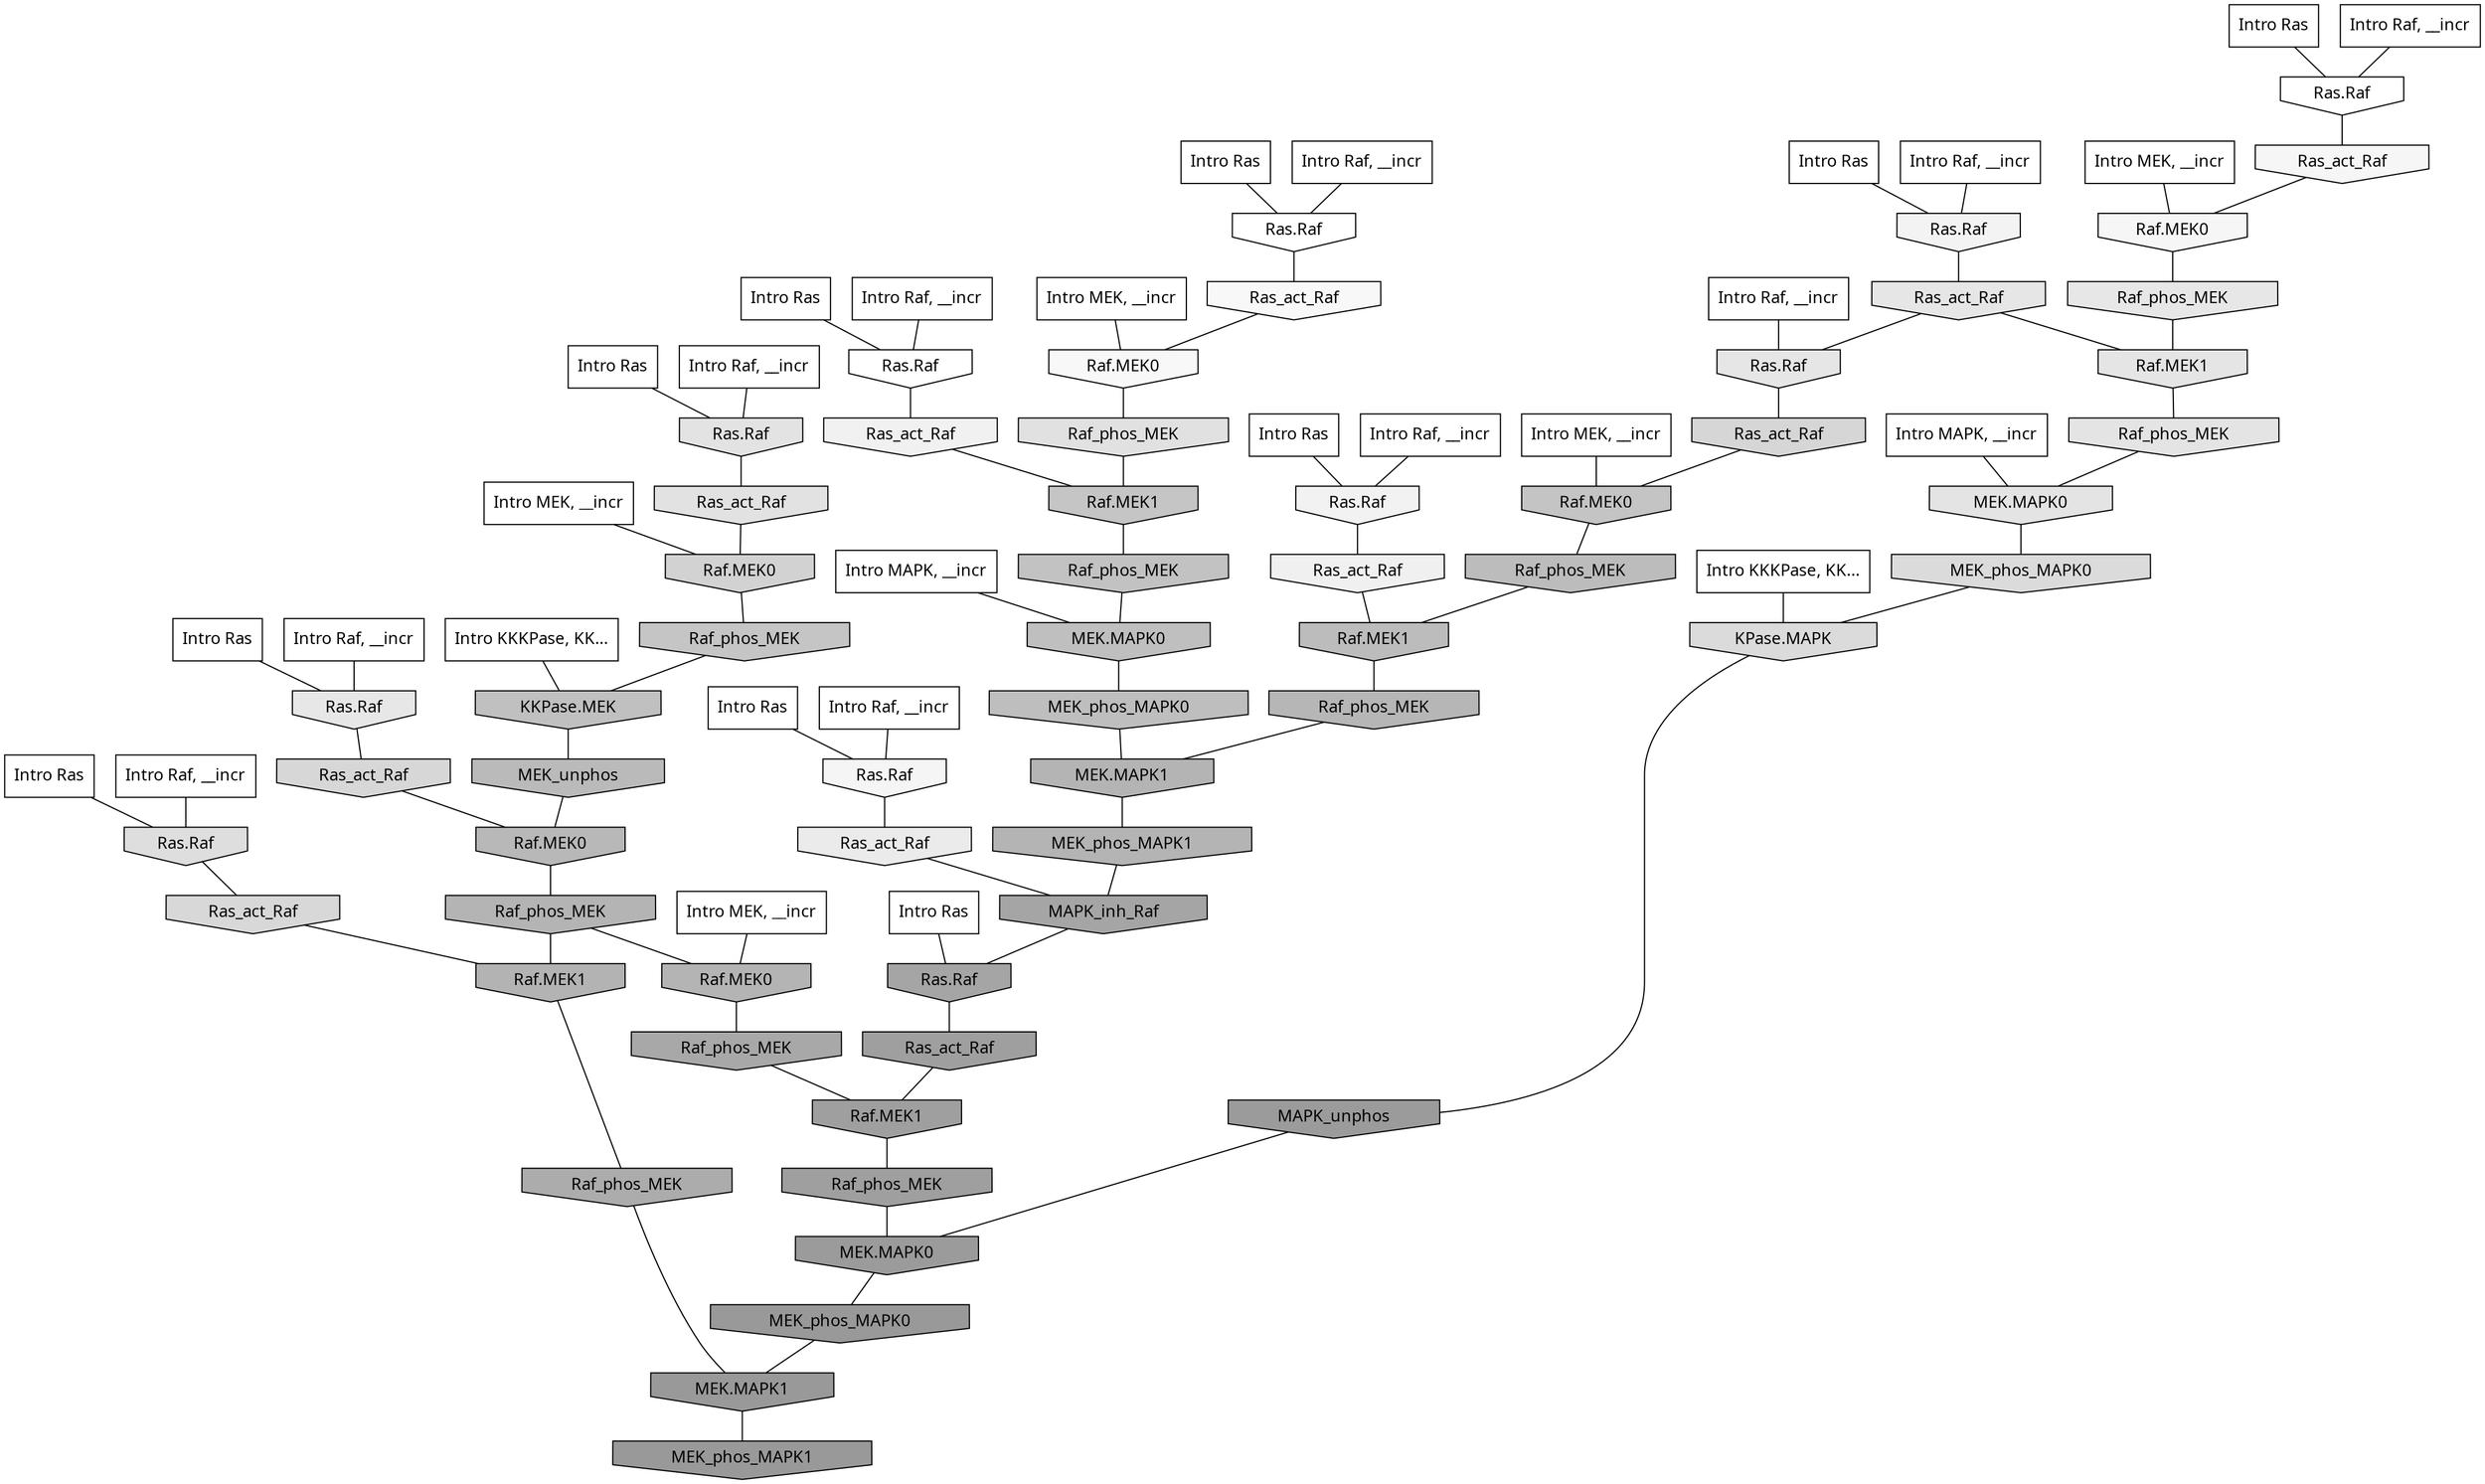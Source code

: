 digraph G{
  rankdir="TB";
  ranksep=0.30;
  node [fontname="CMU Serif"];
  edge [fontname="CMU Serif"];
  
  7 [label="Intro Ras", shape=rectangle, style=filled, fillcolor="0.000 0.000 1.000"]
  
  10 [label="Intro Ras", shape=rectangle, style=filled, fillcolor="0.000 0.000 1.000"]
  
  13 [label="Intro Ras", shape=rectangle, style=filled, fillcolor="0.000 0.000 1.000"]
  
  22 [label="Intro Ras", shape=rectangle, style=filled, fillcolor="0.000 0.000 1.000"]
  
  26 [label="Intro Ras", shape=rectangle, style=filled, fillcolor="0.000 0.000 1.000"]
  
  40 [label="Intro Ras", shape=rectangle, style=filled, fillcolor="0.000 0.000 1.000"]
  
  67 [label="Intro Ras", shape=rectangle, style=filled, fillcolor="0.000 0.000 1.000"]
  
  71 [label="Intro Ras", shape=rectangle, style=filled, fillcolor="0.000 0.000 1.000"]
  
  74 [label="Intro Ras", shape=rectangle, style=filled, fillcolor="0.000 0.000 1.000"]
  
  85 [label="Intro Ras", shape=rectangle, style=filled, fillcolor="0.000 0.000 1.000"]
  
  108 [label="Intro Raf, __incr", shape=rectangle, style=filled, fillcolor="0.000 0.000 1.000"]
  
  219 [label="Intro Raf, __incr", shape=rectangle, style=filled, fillcolor="0.000 0.000 1.000"]
  
  252 [label="Intro Raf, __incr", shape=rectangle, style=filled, fillcolor="0.000 0.000 1.000"]
  
  269 [label="Intro Raf, __incr", shape=rectangle, style=filled, fillcolor="0.000 0.000 1.000"]
  
  323 [label="Intro Raf, __incr", shape=rectangle, style=filled, fillcolor="0.000 0.000 1.000"]
  
  373 [label="Intro Raf, __incr", shape=rectangle, style=filled, fillcolor="0.000 0.000 1.000"]
  
  415 [label="Intro Raf, __incr", shape=rectangle, style=filled, fillcolor="0.000 0.000 1.000"]
  
  616 [label="Intro Raf, __incr", shape=rectangle, style=filled, fillcolor="0.000 0.000 1.000"]
  
  837 [label="Intro Raf, __incr", shape=rectangle, style=filled, fillcolor="0.000 0.000 1.000"]
  
  995 [label="Intro Raf, __incr", shape=rectangle, style=filled, fillcolor="0.000 0.000 1.000"]
  
  1190 [label="Intro MEK, __incr", shape=rectangle, style=filled, fillcolor="0.000 0.000 1.000"]
  
  1239 [label="Intro MEK, __incr", shape=rectangle, style=filled, fillcolor="0.000 0.000 1.000"]
  
  1486 [label="Intro MEK, __incr", shape=rectangle, style=filled, fillcolor="0.000 0.000 1.000"]
  
  1528 [label="Intro MEK, __incr", shape=rectangle, style=filled, fillcolor="0.000 0.000 1.000"]
  
  2058 [label="Intro MEK, __incr", shape=rectangle, style=filled, fillcolor="0.000 0.000 1.000"]
  
  2690 [label="Intro MAPK, __incr", shape=rectangle, style=filled, fillcolor="0.000 0.000 1.000"]
  
  2857 [label="Intro MAPK, __incr", shape=rectangle, style=filled, fillcolor="0.000 0.000 1.000"]
  
  3108 [label="Intro KKKPase, KK...", shape=rectangle, style=filled, fillcolor="0.000 0.000 1.000"]
  
  3191 [label="Intro KKKPase, KK...", shape=rectangle, style=filled, fillcolor="0.000 0.000 1.000"]
  
  3236 [label="Ras.Raf", shape=invhouse, style=filled, fillcolor="0.000 0.000 1.000"]
  
  3246 [label="Ras.Raf", shape=invhouse, style=filled, fillcolor="0.000 0.000 1.000"]
  
  3280 [label="Ras.Raf", shape=invhouse, style=filled, fillcolor="0.000 0.000 1.000"]
  
  3581 [label="Ras_act_Raf", shape=invhouse, style=filled, fillcolor="0.000 0.000 0.969"]
  
  3584 [label="Raf.MEK0", shape=invhouse, style=filled, fillcolor="0.000 0.000 0.969"]
  
  3660 [label="Ras_act_Raf", shape=invhouse, style=filled, fillcolor="0.000 0.000 0.962"]
  
  3663 [label="Raf.MEK0", shape=invhouse, style=filled, fillcolor="0.000 0.000 0.962"]
  
  3728 [label="Ras.Raf", shape=invhouse, style=filled, fillcolor="0.000 0.000 0.958"]
  
  3838 [label="Ras.Raf", shape=invhouse, style=filled, fillcolor="0.000 0.000 0.952"]
  
  3929 [label="Ras.Raf", shape=invhouse, style=filled, fillcolor="0.000 0.000 0.947"]
  
  3990 [label="Ras_act_Raf", shape=invhouse, style=filled, fillcolor="0.000 0.000 0.945"]
  
  4077 [label="Ras_act_Raf", shape=invhouse, style=filled, fillcolor="0.000 0.000 0.940"]
  
  4473 [label="Ras_act_Raf", shape=invhouse, style=filled, fillcolor="0.000 0.000 0.920"]
  
  4795 [label="Raf_phos_MEK", shape=invhouse, style=filled, fillcolor="0.000 0.000 0.905"]
  
  4838 [label="Ras.Raf", shape=invhouse, style=filled, fillcolor="0.000 0.000 0.903"]
  
  4908 [label="Ras_act_Raf", shape=invhouse, style=filled, fillcolor="0.000 0.000 0.900"]
  
  4910 [label="Ras.Raf", shape=invhouse, style=filled, fillcolor="0.000 0.000 0.900"]
  
  4934 [label="Raf.MEK1", shape=invhouse, style=filled, fillcolor="0.000 0.000 0.898"]
  
  5004 [label="Raf_phos_MEK", shape=invhouse, style=filled, fillcolor="0.000 0.000 0.894"]
  
  5007 [label="MEK.MAPK0", shape=invhouse, style=filled, fillcolor="0.000 0.000 0.894"]
  
  5146 [label="Ras.Raf", shape=invhouse, style=filled, fillcolor="0.000 0.000 0.888"]
  
  5231 [label="Ras_act_Raf", shape=invhouse, style=filled, fillcolor="0.000 0.000 0.885"]
  
  5359 [label="Raf_phos_MEK", shape=invhouse, style=filled, fillcolor="0.000 0.000 0.880"]
  
  5559 [label="Ras.Raf", shape=invhouse, style=filled, fillcolor="0.000 0.000 0.870"]
  
  5877 [label="MEK_phos_MAPK0", shape=invhouse, style=filled, fillcolor="0.000 0.000 0.858"]
  
  5886 [label="KPase.MAPK", shape=invhouse, style=filled, fillcolor="0.000 0.000 0.858"]
  
  6223 [label="Ras_act_Raf", shape=invhouse, style=filled, fillcolor="0.000 0.000 0.845"]
  
  6316 [label="Ras_act_Raf", shape=invhouse, style=filled, fillcolor="0.000 0.000 0.842"]
  
  6407 [label="Ras_act_Raf", shape=invhouse, style=filled, fillcolor="0.000 0.000 0.839"]
  
  6917 [label="Raf.MEK0", shape=invhouse, style=filled, fillcolor="0.000 0.000 0.824"]
  
  9123 [label="Raf.MEK1", shape=invhouse, style=filled, fillcolor="0.000 0.000 0.773"]
  
  9350 [label="Raf_phos_MEK", shape=invhouse, style=filled, fillcolor="0.000 0.000 0.770"]
  
  9433 [label="Raf.MEK0", shape=invhouse, style=filled, fillcolor="0.000 0.000 0.768"]
  
  10082 [label="Raf_phos_MEK", shape=invhouse, style=filled, fillcolor="0.000 0.000 0.758"]
  
  10467 [label="KKPase.MEK", shape=invhouse, style=filled, fillcolor="0.000 0.000 0.752"]
  
  10728 [label="MEK.MAPK0", shape=invhouse, style=filled, fillcolor="0.000 0.000 0.747"]
  
  10873 [label="MEK_phos_MAPK0", shape=invhouse, style=filled, fillcolor="0.000 0.000 0.745"]
  
  11365 [label="Raf_phos_MEK", shape=invhouse, style=filled, fillcolor="0.000 0.000 0.738"]
  
  11509 [label="Raf.MEK1", shape=invhouse, style=filled, fillcolor="0.000 0.000 0.736"]
  
  12221 [label="MEK_unphos", shape=invhouse, style=filled, fillcolor="0.000 0.000 0.727"]
  
  12867 [label="Raf.MEK0", shape=invhouse, style=filled, fillcolor="0.000 0.000 0.719"]
  
  13326 [label="Raf_phos_MEK", shape=invhouse, style=filled, fillcolor="0.000 0.000 0.713"]
  
  13881 [label="Raf_phos_MEK", shape=invhouse, style=filled, fillcolor="0.000 0.000 0.707"]
  
  13906 [label="Raf.MEK0", shape=invhouse, style=filled, fillcolor="0.000 0.000 0.707"]
  
  14181 [label="MEK.MAPK1", shape=invhouse, style=filled, fillcolor="0.000 0.000 0.705"]
  
  14268 [label="MEK_phos_MAPK1", shape=invhouse, style=filled, fillcolor="0.000 0.000 0.704"]
  
  14455 [label="Raf.MEK1", shape=invhouse, style=filled, fillcolor="0.000 0.000 0.702"]
  
  16586 [label="Raf_phos_MEK", shape=invhouse, style=filled, fillcolor="0.000 0.000 0.672"]
  
  17344 [label="Raf_phos_MEK", shape=invhouse, style=filled, fillcolor="0.000 0.000 0.657"]
  
  17664 [label="MAPK_inh_Raf", shape=invhouse, style=filled, fillcolor="0.000 0.000 0.648"]
  
  17719 [label="Ras.Raf", shape=invhouse, style=filled, fillcolor="0.000 0.000 0.646"]
  
  18540 [label="Ras_act_Raf", shape=invhouse, style=filled, fillcolor="0.000 0.000 0.622"]
  
  18545 [label="Raf.MEK1", shape=invhouse, style=filled, fillcolor="0.000 0.000 0.622"]
  
  18549 [label="Raf_phos_MEK", shape=invhouse, style=filled, fillcolor="0.000 0.000 0.622"]
  
  18989 [label="MAPK_unphos", shape=invhouse, style=filled, fillcolor="0.000 0.000 0.606"]
  
  18991 [label="MEK.MAPK0", shape=invhouse, style=filled, fillcolor="0.000 0.000 0.606"]
  
  19144 [label="MEK_phos_MAPK0", shape=invhouse, style=filled, fillcolor="0.000 0.000 0.601"]
  
  19147 [label="MEK.MAPK1", shape=invhouse, style=filled, fillcolor="0.000 0.000 0.601"]
  
  19180 [label="MEK_phos_MAPK1", shape=invhouse, style=filled, fillcolor="0.000 0.000 0.600"]
  
  
  19147 -> 19180 [dir=none, color="0.000 0.000 0.000"] 
  19144 -> 19147 [dir=none, color="0.000 0.000 0.000"] 
  18991 -> 19144 [dir=none, color="0.000 0.000 0.000"] 
  18989 -> 18991 [dir=none, color="0.000 0.000 0.000"] 
  18549 -> 18991 [dir=none, color="0.000 0.000 0.000"] 
  18545 -> 18549 [dir=none, color="0.000 0.000 0.000"] 
  18540 -> 18545 [dir=none, color="0.000 0.000 0.000"] 
  17719 -> 18540 [dir=none, color="0.000 0.000 0.000"] 
  17664 -> 17719 [dir=none, color="0.000 0.000 0.000"] 
  17344 -> 18545 [dir=none, color="0.000 0.000 0.000"] 
  16586 -> 19147 [dir=none, color="0.000 0.000 0.000"] 
  14455 -> 16586 [dir=none, color="0.000 0.000 0.000"] 
  14268 -> 17664 [dir=none, color="0.000 0.000 0.000"] 
  14181 -> 14268 [dir=none, color="0.000 0.000 0.000"] 
  13906 -> 17344 [dir=none, color="0.000 0.000 0.000"] 
  13881 -> 13906 [dir=none, color="0.000 0.000 0.000"] 
  13881 -> 14455 [dir=none, color="0.000 0.000 0.000"] 
  13326 -> 14181 [dir=none, color="0.000 0.000 0.000"] 
  12867 -> 13881 [dir=none, color="0.000 0.000 0.000"] 
  12221 -> 12867 [dir=none, color="0.000 0.000 0.000"] 
  11509 -> 13326 [dir=none, color="0.000 0.000 0.000"] 
  11365 -> 11509 [dir=none, color="0.000 0.000 0.000"] 
  10873 -> 14181 [dir=none, color="0.000 0.000 0.000"] 
  10728 -> 10873 [dir=none, color="0.000 0.000 0.000"] 
  10467 -> 12221 [dir=none, color="0.000 0.000 0.000"] 
  10082 -> 10728 [dir=none, color="0.000 0.000 0.000"] 
  9433 -> 11365 [dir=none, color="0.000 0.000 0.000"] 
  9350 -> 10467 [dir=none, color="0.000 0.000 0.000"] 
  9123 -> 10082 [dir=none, color="0.000 0.000 0.000"] 
  6917 -> 9350 [dir=none, color="0.000 0.000 0.000"] 
  6407 -> 9433 [dir=none, color="0.000 0.000 0.000"] 
  6316 -> 12867 [dir=none, color="0.000 0.000 0.000"] 
  6223 -> 14455 [dir=none, color="0.000 0.000 0.000"] 
  5886 -> 18989 [dir=none, color="0.000 0.000 0.000"] 
  5877 -> 5886 [dir=none, color="0.000 0.000 0.000"] 
  5559 -> 6223 [dir=none, color="0.000 0.000 0.000"] 
  5359 -> 9123 [dir=none, color="0.000 0.000 0.000"] 
  5231 -> 6917 [dir=none, color="0.000 0.000 0.000"] 
  5146 -> 5231 [dir=none, color="0.000 0.000 0.000"] 
  5007 -> 5877 [dir=none, color="0.000 0.000 0.000"] 
  5004 -> 5007 [dir=none, color="0.000 0.000 0.000"] 
  4934 -> 5004 [dir=none, color="0.000 0.000 0.000"] 
  4910 -> 6407 [dir=none, color="0.000 0.000 0.000"] 
  4908 -> 4910 [dir=none, color="0.000 0.000 0.000"] 
  4908 -> 4934 [dir=none, color="0.000 0.000 0.000"] 
  4838 -> 6316 [dir=none, color="0.000 0.000 0.000"] 
  4795 -> 4934 [dir=none, color="0.000 0.000 0.000"] 
  4473 -> 17664 [dir=none, color="0.000 0.000 0.000"] 
  4077 -> 11509 [dir=none, color="0.000 0.000 0.000"] 
  3990 -> 9123 [dir=none, color="0.000 0.000 0.000"] 
  3929 -> 4077 [dir=none, color="0.000 0.000 0.000"] 
  3838 -> 4908 [dir=none, color="0.000 0.000 0.000"] 
  3728 -> 4473 [dir=none, color="0.000 0.000 0.000"] 
  3663 -> 4795 [dir=none, color="0.000 0.000 0.000"] 
  3660 -> 3663 [dir=none, color="0.000 0.000 0.000"] 
  3584 -> 5359 [dir=none, color="0.000 0.000 0.000"] 
  3581 -> 3584 [dir=none, color="0.000 0.000 0.000"] 
  3280 -> 3990 [dir=none, color="0.000 0.000 0.000"] 
  3246 -> 3660 [dir=none, color="0.000 0.000 0.000"] 
  3236 -> 3581 [dir=none, color="0.000 0.000 0.000"] 
  3191 -> 5886 [dir=none, color="0.000 0.000 0.000"] 
  3108 -> 10467 [dir=none, color="0.000 0.000 0.000"] 
  2857 -> 10728 [dir=none, color="0.000 0.000 0.000"] 
  2690 -> 5007 [dir=none, color="0.000 0.000 0.000"] 
  2058 -> 9433 [dir=none, color="0.000 0.000 0.000"] 
  1528 -> 13906 [dir=none, color="0.000 0.000 0.000"] 
  1486 -> 3584 [dir=none, color="0.000 0.000 0.000"] 
  1239 -> 6917 [dir=none, color="0.000 0.000 0.000"] 
  1190 -> 3663 [dir=none, color="0.000 0.000 0.000"] 
  995 -> 4910 [dir=none, color="0.000 0.000 0.000"] 
  837 -> 3236 [dir=none, color="0.000 0.000 0.000"] 
  616 -> 5559 [dir=none, color="0.000 0.000 0.000"] 
  415 -> 3280 [dir=none, color="0.000 0.000 0.000"] 
  373 -> 3929 [dir=none, color="0.000 0.000 0.000"] 
  323 -> 5146 [dir=none, color="0.000 0.000 0.000"] 
  269 -> 3246 [dir=none, color="0.000 0.000 0.000"] 
  252 -> 4838 [dir=none, color="0.000 0.000 0.000"] 
  219 -> 3728 [dir=none, color="0.000 0.000 0.000"] 
  108 -> 3838 [dir=none, color="0.000 0.000 0.000"] 
  85 -> 5146 [dir=none, color="0.000 0.000 0.000"] 
  74 -> 3728 [dir=none, color="0.000 0.000 0.000"] 
  71 -> 4838 [dir=none, color="0.000 0.000 0.000"] 
  67 -> 3246 [dir=none, color="0.000 0.000 0.000"] 
  40 -> 3280 [dir=none, color="0.000 0.000 0.000"] 
  26 -> 3838 [dir=none, color="0.000 0.000 0.000"] 
  22 -> 3929 [dir=none, color="0.000 0.000 0.000"] 
  13 -> 5559 [dir=none, color="0.000 0.000 0.000"] 
  10 -> 3236 [dir=none, color="0.000 0.000 0.000"] 
  7 -> 17719 [dir=none, color="0.000 0.000 0.000"] 
  
  }
